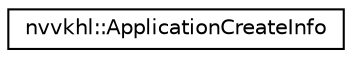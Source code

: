 digraph "Graphical Class Hierarchy"
{
 // LATEX_PDF_SIZE
  edge [fontname="Helvetica",fontsize="10",labelfontname="Helvetica",labelfontsize="10"];
  node [fontname="Helvetica",fontsize="10",shape=record];
  rankdir="LR";
  Node0 [label="nvvkhl::ApplicationCreateInfo",height=0.2,width=0.4,color="black", fillcolor="white", style="filled",URL="$structnvvkhl_1_1_application_create_info.html",tooltip=" "];
}
